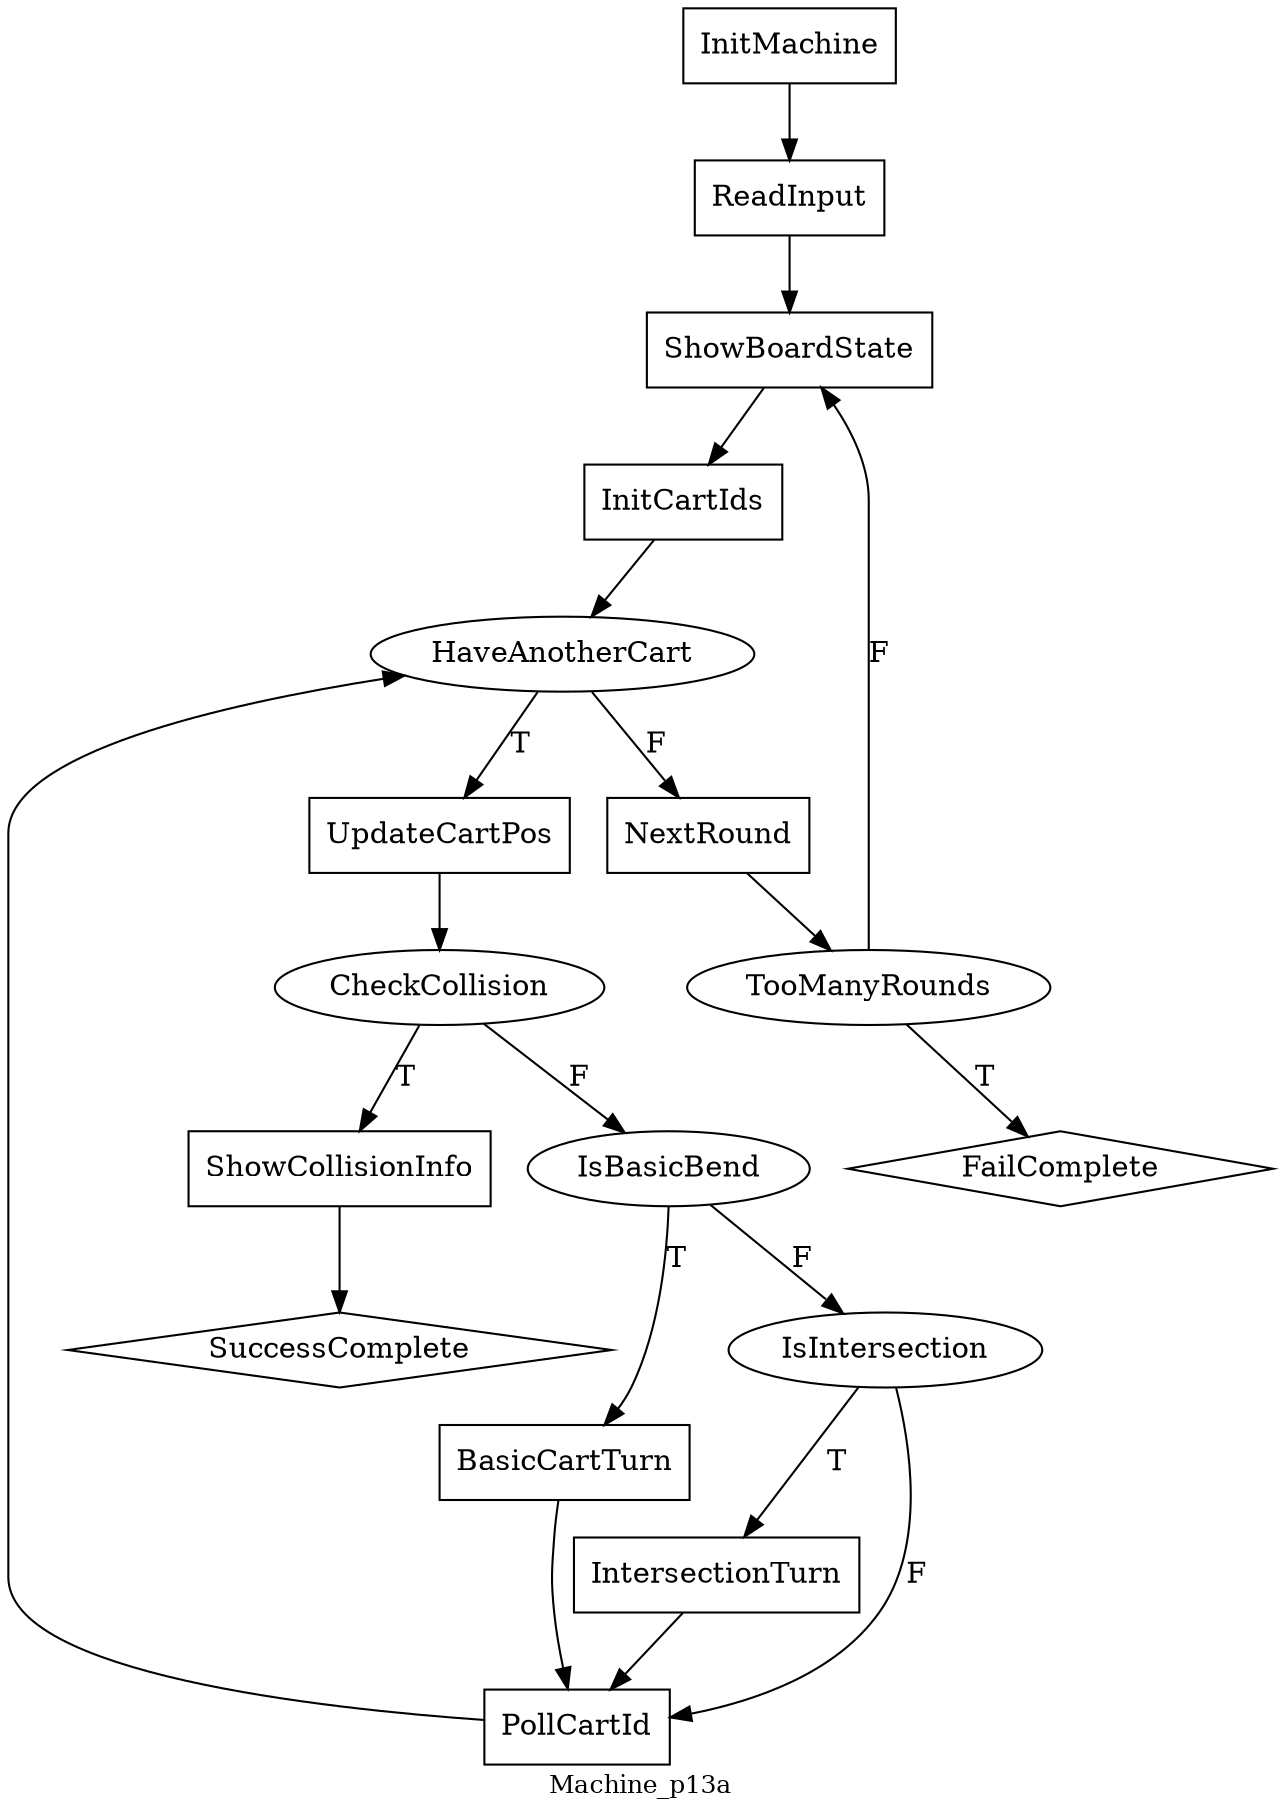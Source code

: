 digraph MyGraphName {
node [shape=box] InitMachine; ReadInput; ShowBoardState; InitCartIds; UpdateCartPos; BasicCartTurn; IntersectionTurn; PollCartId; NextRound; ShowCollisionInfo
node [shape=diamond] FailComplete; SuccessComplete
node [shape=ellipse] HaveAnotherCart; CheckCollision; IsBasicBend; IsIntersection; TooManyRounds
HaveAnotherCart->NextRound [label=F];
ReadInput->ShowBoardState ;
PollCartId->HaveAnotherCart ;
HaveAnotherCart->UpdateCartPos [label=T];
ShowBoardState->InitCartIds ;
IsIntersection->IntersectionTurn [label=T];
ShowCollisionInfo->SuccessComplete ;
IsBasicBend->BasicCartTurn [label=T];
IntersectionTurn->PollCartId ;
BasicCartTurn->PollCartId ;
TooManyRounds->ShowBoardState [label=F];
TooManyRounds->FailComplete [label=T];
IsBasicBend->IsIntersection [label=F];
NextRound->TooManyRounds ;
CheckCollision->ShowCollisionInfo [label=T];
InitMachine->ReadInput ;
IsIntersection->PollCartId [label=F];
UpdateCartPos->CheckCollision ;
CheckCollision->IsBasicBend [label=F];
InitCartIds->HaveAnotherCart ;
overlap=false
label=Machine_p13a
fontsize=12
}
